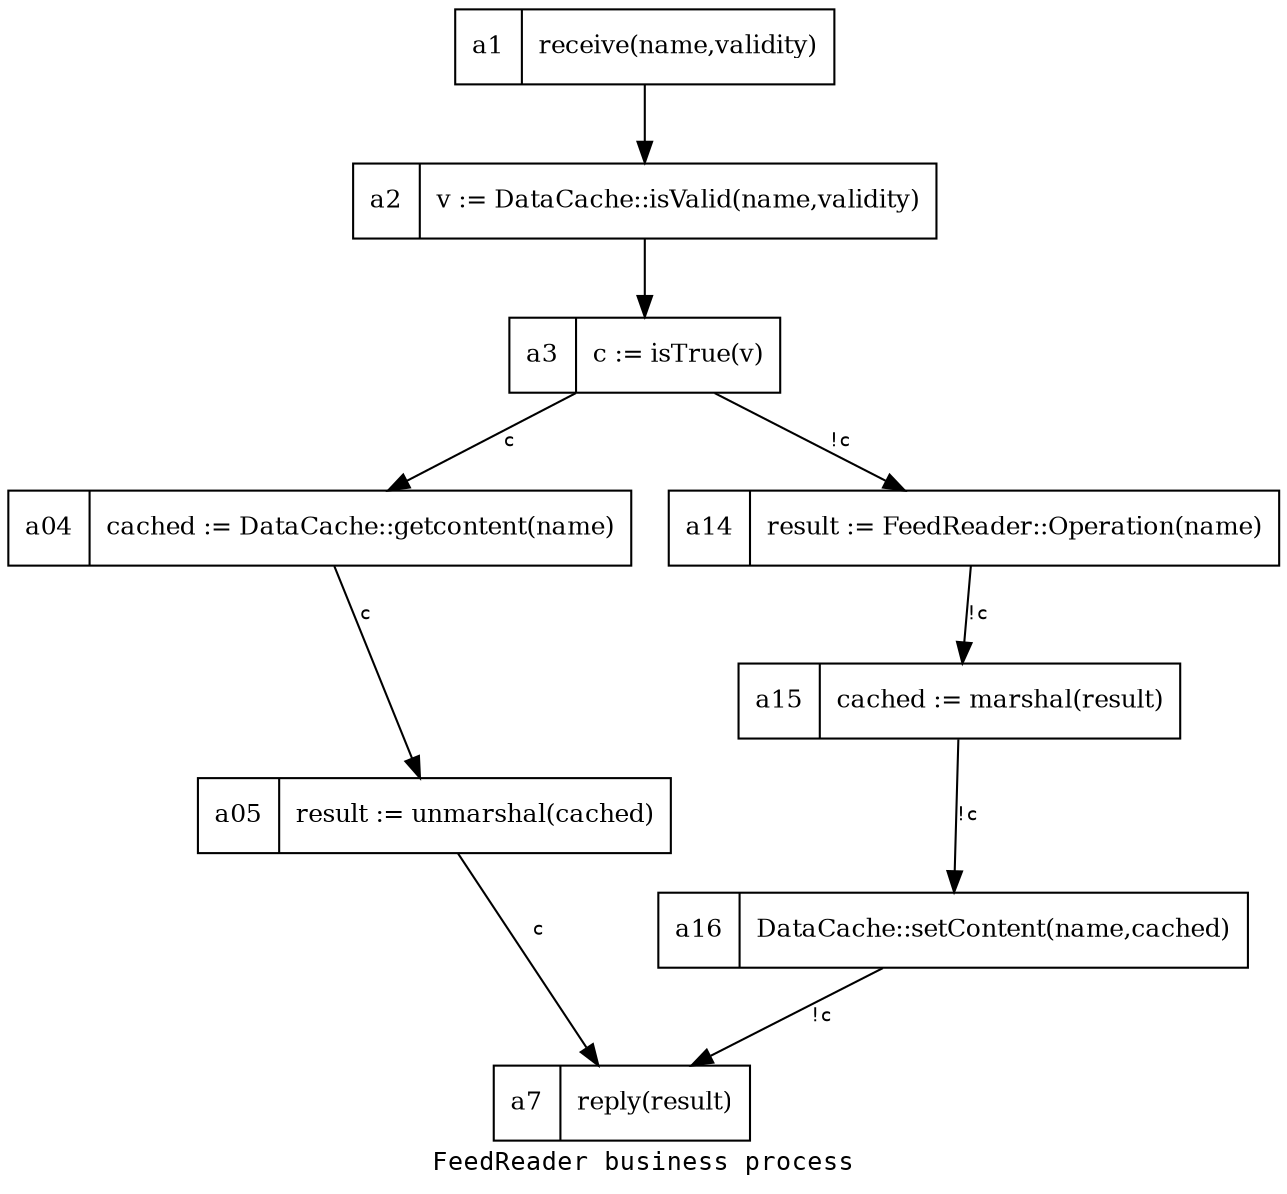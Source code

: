 digraph feed_reader_business {

  label="FeedReader business process";
  fontname="Courier";
  node [fontsize=12, shape="record"];
  edge [fontname="Courier", fontsize=9];
  fontsize=12;

  a1 [label="a1|receive(name,validity)"];
  a2 [label="a2|v := DataCache::isValid(name,validity)"];
  a3 [label="a3| c := isTrue(v)"];
  a04 [label="a04| cached := DataCache::getcontent(name)"];
  a05 [label="a05| result := unmarshal(cached)"];
  a14 [label="a14| result := FeedReader::Operation(name)"];
  a15 [label="a15| cached := marshal(result)"];
  a16 [label="a16| DataCache::setContent(name,cached)"];
  a7 [label="a7| reply(result)"];

  a1 -> a2;
  a2 -> a3;
  a3 -> a04 [label="c"];
  a04 -> a05 [label="c"];
  a05 -> a7 [label="c"];
  a3 -> a14 [label="!c"];
  a14 -> a15 [label="!c"];
  a15 -> a16 [label="!c"];
  a16 -> a7 [label="!c"];


}